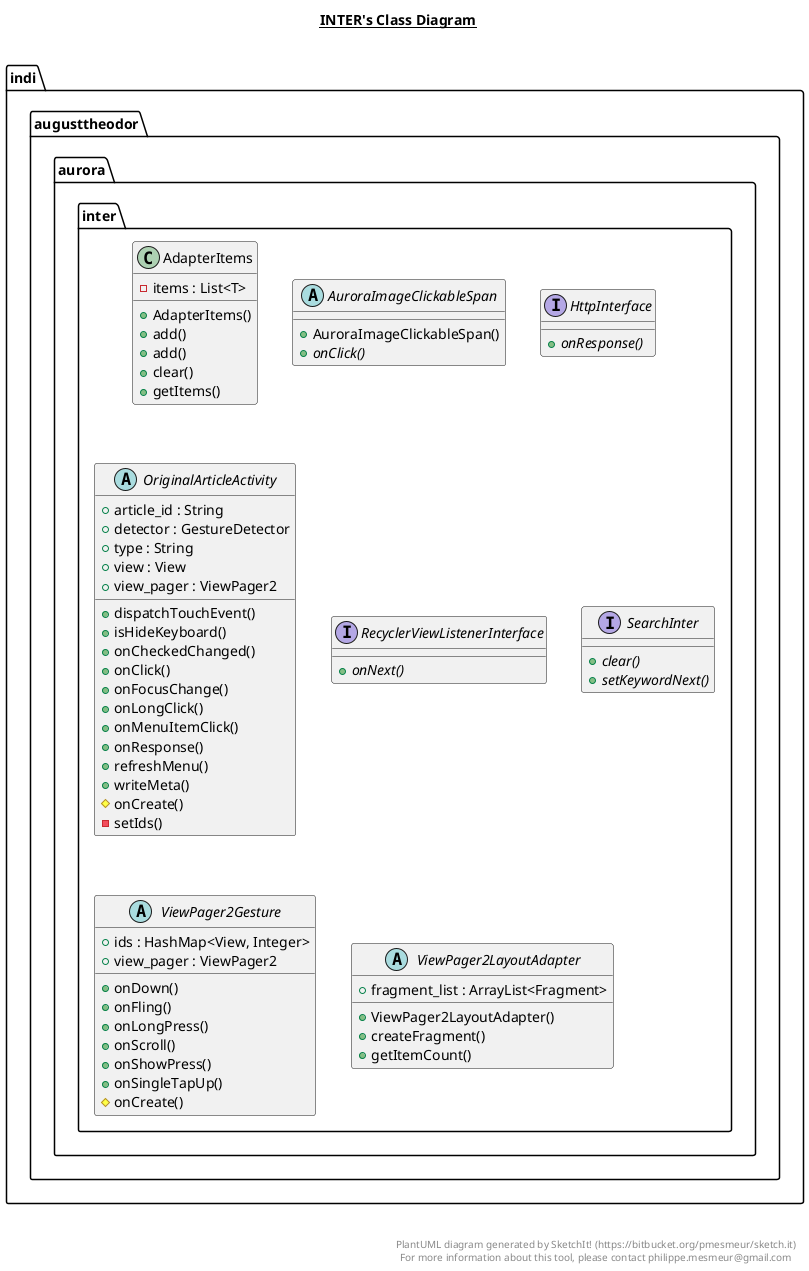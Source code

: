 @startuml

title __INTER's Class Diagram__\n


    namespace indi.augusttheodor.aurora {
      namespace inter {
        class indi.augusttheodor.aurora.inter.AdapterItems {
            - items : List<T>
            + AdapterItems()
            + add()
            + add()
            + clear()
            + getItems()
        }
      }
    }
  
  


    namespace indi.augusttheodor.aurora {
      namespace inter {
        abstract class indi.augusttheodor.aurora.inter.AuroraImageClickableSpan {
            + AuroraImageClickableSpan()
            {abstract} + onClick()
        }
      }
    }
  
  


    namespace indi.augusttheodor.aurora {
      namespace inter {
        interface indi.augusttheodor.aurora.inter.HttpInterface {
            {abstract} + onResponse()
        }
      }
    }
  
  


    namespace indi.augusttheodor.aurora {
      namespace inter {
        abstract class indi.augusttheodor.aurora.inter.OriginalArticleActivity {
            + article_id : String
            + detector : GestureDetector
            + type : String
            + view : View
            + view_pager : ViewPager2
            + dispatchTouchEvent()
            + isHideKeyboard()
            + onCheckedChanged()
            + onClick()
            + onFocusChange()
            + onLongClick()
            + onMenuItemClick()
            + onResponse()
            + refreshMenu()
            + writeMeta()
            # onCreate()
            - setIds()
        }
      }
    }
  
  


    namespace indi.augusttheodor.aurora {
      namespace inter {
        interface indi.augusttheodor.aurora.inter.RecyclerViewListenerInterface {
            {abstract} + onNext()
        }
      }
    }
  
  


    namespace indi.augusttheodor.aurora {
      namespace inter {
        interface indi.augusttheodor.aurora.inter.SearchInter {
            {abstract} + clear()
            {abstract} + setKeywordNext()
        }
      }
    }
  
  


    namespace indi.augusttheodor.aurora {
      namespace inter {
        abstract class indi.augusttheodor.aurora.inter.ViewPager2Gesture {
            + ids : HashMap<View, Integer>
            + view_pager : ViewPager2
            + onDown()
            + onFling()
            + onLongPress()
            + onScroll()
            + onShowPress()
            + onSingleTapUp()
            # onCreate()
        }
      }
    }
  
  


    namespace indi.augusttheodor.aurora {
      namespace inter {
        abstract class indi.augusttheodor.aurora.inter.ViewPager2LayoutAdapter {
            + fragment_list : ArrayList<Fragment>
            + ViewPager2LayoutAdapter()
            + createFragment()
            + getItemCount()
        }
      }
    }
  



right footer


PlantUML diagram generated by SketchIt! (https://bitbucket.org/pmesmeur/sketch.it)
For more information about this tool, please contact philippe.mesmeur@gmail.com
endfooter

@enduml
